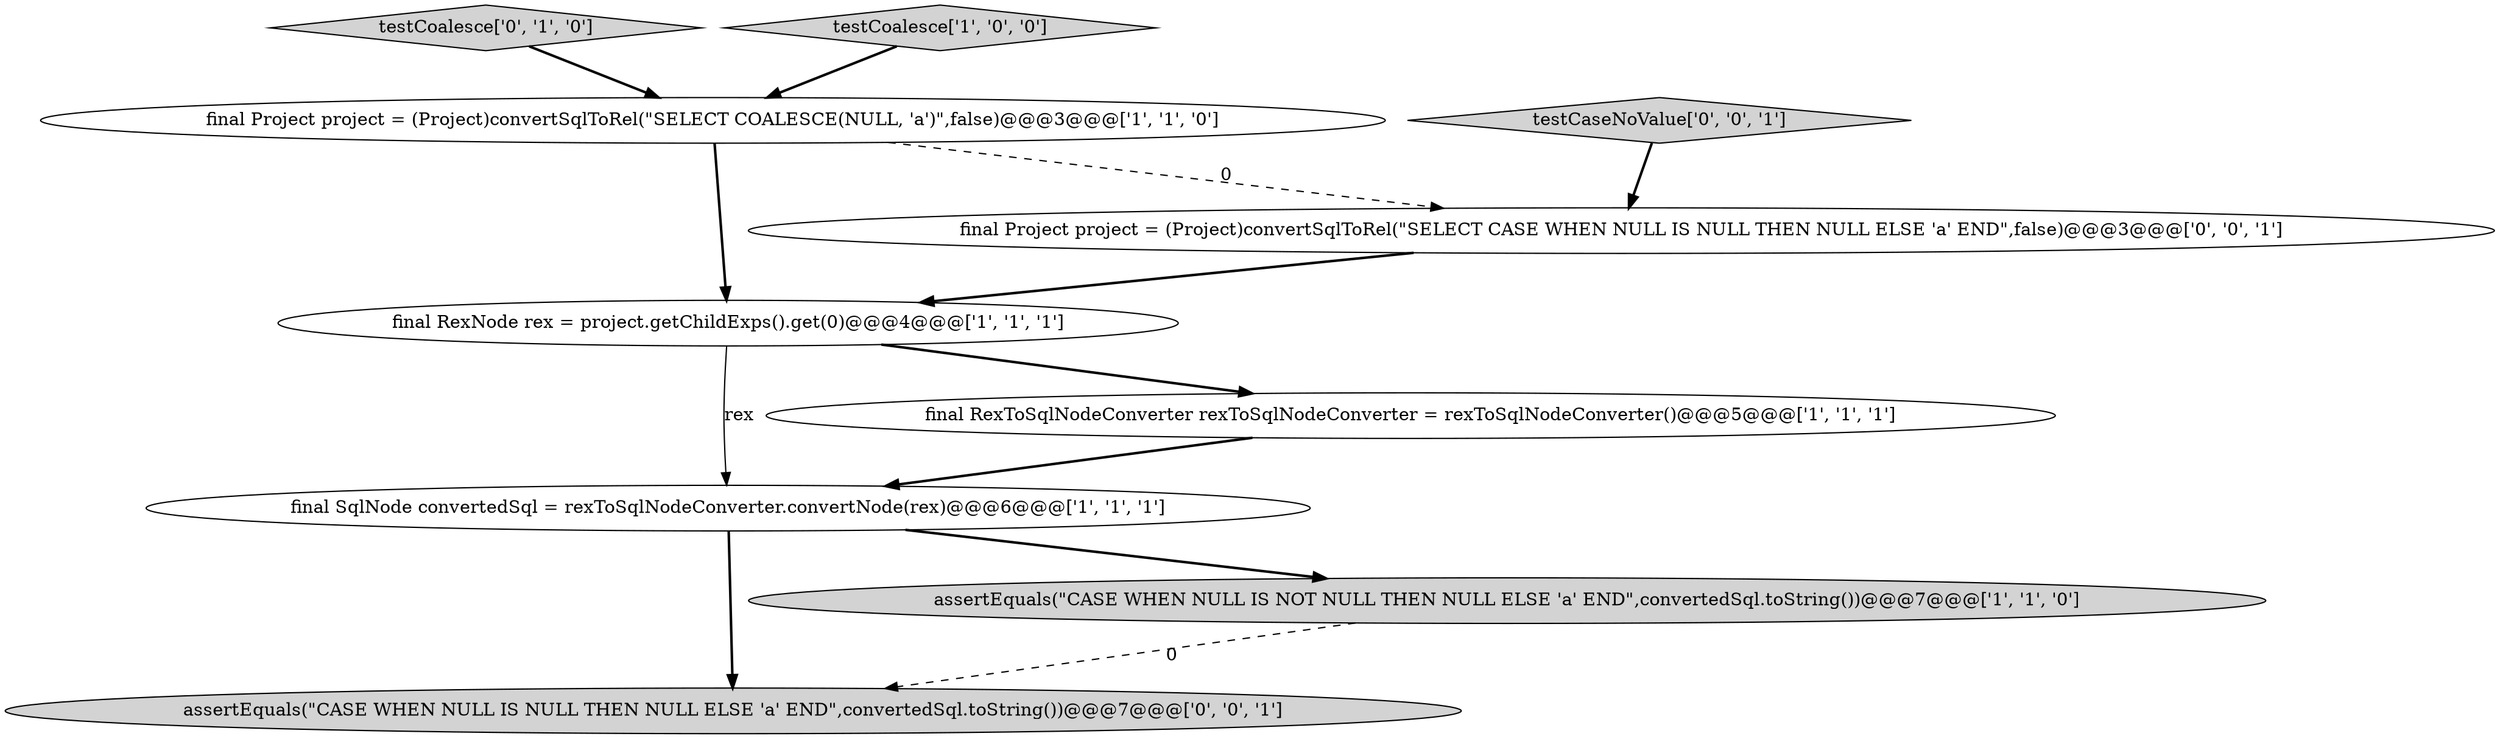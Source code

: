 digraph {
6 [style = filled, label = "testCoalesce['0', '1', '0']", fillcolor = lightgray, shape = diamond image = "AAA0AAABBB2BBB"];
7 [style = filled, label = "testCaseNoValue['0', '0', '1']", fillcolor = lightgray, shape = diamond image = "AAA0AAABBB3BBB"];
3 [style = filled, label = "testCoalesce['1', '0', '0']", fillcolor = lightgray, shape = diamond image = "AAA0AAABBB1BBB"];
4 [style = filled, label = "final Project project = (Project)convertSqlToRel(\"SELECT COALESCE(NULL, 'a')\",false)@@@3@@@['1', '1', '0']", fillcolor = white, shape = ellipse image = "AAA0AAABBB1BBB"];
8 [style = filled, label = "assertEquals(\"CASE WHEN NULL IS NULL THEN NULL ELSE 'a' END\",convertedSql.toString())@@@7@@@['0', '0', '1']", fillcolor = lightgray, shape = ellipse image = "AAA0AAABBB3BBB"];
2 [style = filled, label = "final SqlNode convertedSql = rexToSqlNodeConverter.convertNode(rex)@@@6@@@['1', '1', '1']", fillcolor = white, shape = ellipse image = "AAA0AAABBB1BBB"];
9 [style = filled, label = "final Project project = (Project)convertSqlToRel(\"SELECT CASE WHEN NULL IS NULL THEN NULL ELSE 'a' END\",false)@@@3@@@['0', '0', '1']", fillcolor = white, shape = ellipse image = "AAA0AAABBB3BBB"];
1 [style = filled, label = "final RexNode rex = project.getChildExps().get(0)@@@4@@@['1', '1', '1']", fillcolor = white, shape = ellipse image = "AAA0AAABBB1BBB"];
0 [style = filled, label = "final RexToSqlNodeConverter rexToSqlNodeConverter = rexToSqlNodeConverter()@@@5@@@['1', '1', '1']", fillcolor = white, shape = ellipse image = "AAA0AAABBB1BBB"];
5 [style = filled, label = "assertEquals(\"CASE WHEN NULL IS NOT NULL THEN NULL ELSE 'a' END\",convertedSql.toString())@@@7@@@['1', '1', '0']", fillcolor = lightgray, shape = ellipse image = "AAA0AAABBB1BBB"];
7->9 [style = bold, label=""];
5->8 [style = dashed, label="0"];
6->4 [style = bold, label=""];
4->9 [style = dashed, label="0"];
4->1 [style = bold, label=""];
0->2 [style = bold, label=""];
1->0 [style = bold, label=""];
9->1 [style = bold, label=""];
1->2 [style = solid, label="rex"];
3->4 [style = bold, label=""];
2->8 [style = bold, label=""];
2->5 [style = bold, label=""];
}
